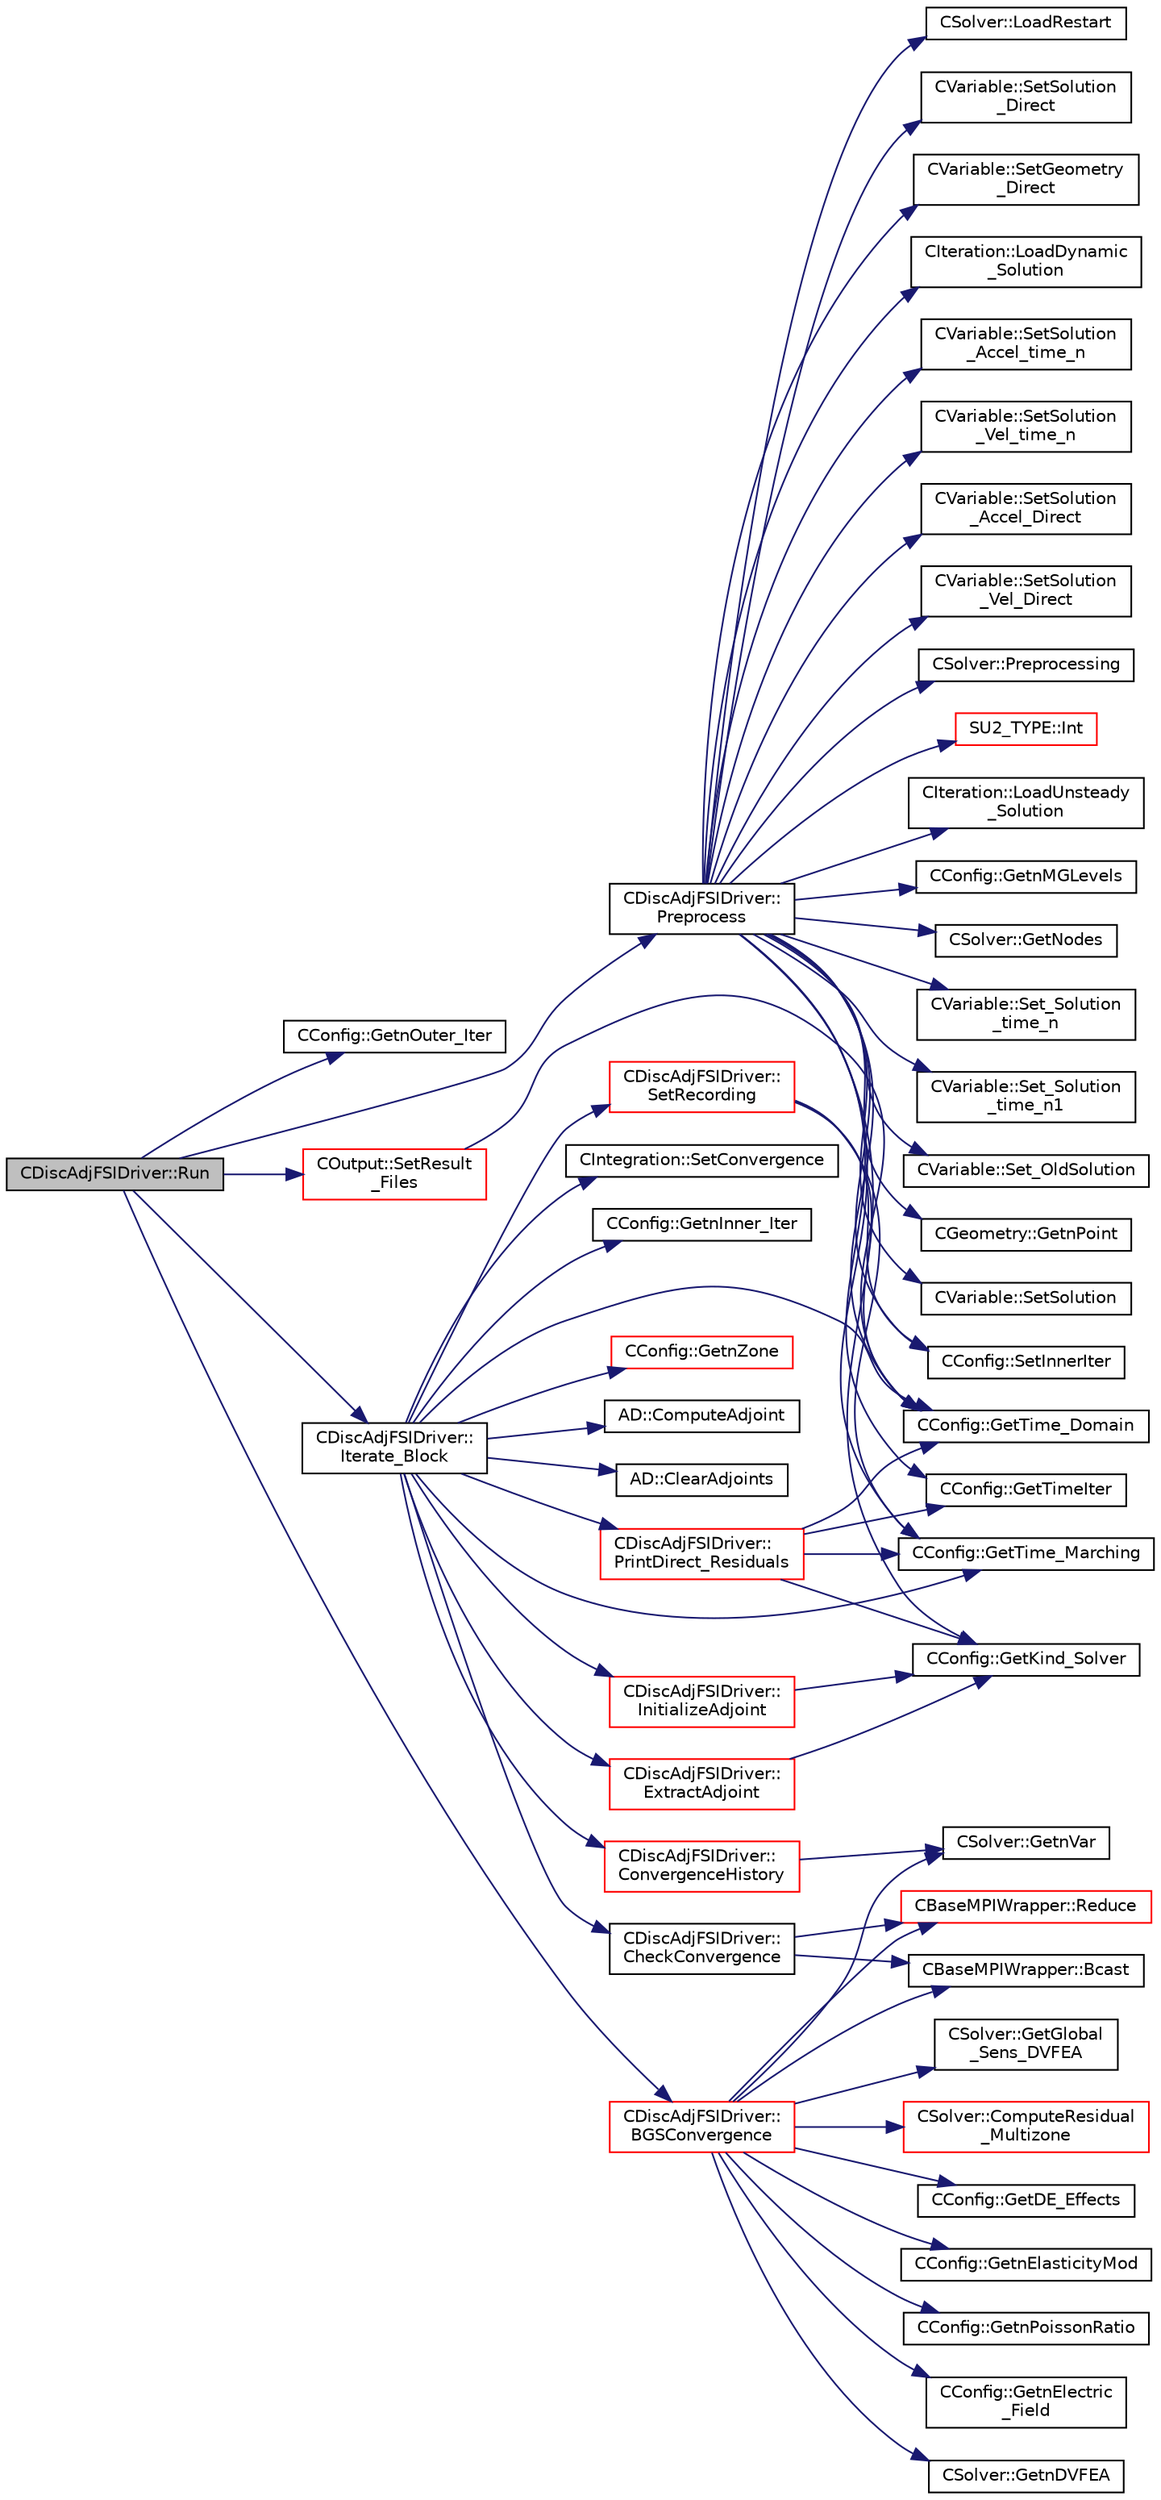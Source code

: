 digraph "CDiscAdjFSIDriver::Run"
{
  edge [fontname="Helvetica",fontsize="10",labelfontname="Helvetica",labelfontsize="10"];
  node [fontname="Helvetica",fontsize="10",shape=record];
  rankdir="LR";
  Node1717 [label="CDiscAdjFSIDriver::Run",height=0.2,width=0.4,color="black", fillcolor="grey75", style="filled", fontcolor="black"];
  Node1717 -> Node1718 [color="midnightblue",fontsize="10",style="solid",fontname="Helvetica"];
  Node1718 [label="CConfig::GetnOuter_Iter",height=0.2,width=0.4,color="black", fillcolor="white", style="filled",URL="$class_c_config.html#ac064f9d284f2fd5d74beaf2f046f82fd",tooltip="Get the number of outer iterations. "];
  Node1717 -> Node1719 [color="midnightblue",fontsize="10",style="solid",fontname="Helvetica"];
  Node1719 [label="CDiscAdjFSIDriver::\lPreprocess",height=0.2,width=0.4,color="black", fillcolor="white", style="filled",URL="$class_c_disc_adj_f_s_i_driver.html#a2cedbc1996f28dbee3042436e1d1b14f",tooltip="Load the restarts for fluid, structure and mesh. "];
  Node1719 -> Node1720 [color="midnightblue",fontsize="10",style="solid",fontname="Helvetica"];
  Node1720 [label="CConfig::SetInnerIter",height=0.2,width=0.4,color="black", fillcolor="white", style="filled",URL="$class_c_config.html#af57608dd44a9211af952763a67cbb2dc",tooltip="Set the current FSI iteration number. "];
  Node1719 -> Node1721 [color="midnightblue",fontsize="10",style="solid",fontname="Helvetica"];
  Node1721 [label="CConfig::GetTimeIter",height=0.2,width=0.4,color="black", fillcolor="white", style="filled",URL="$class_c_config.html#aa659f28a1d71b0924944a9fb248e3d6e",tooltip="Get the current time iteration number. "];
  Node1719 -> Node1722 [color="midnightblue",fontsize="10",style="solid",fontname="Helvetica"];
  Node1722 [label="CConfig::GetTime_Marching",height=0.2,width=0.4,color="black", fillcolor="white", style="filled",URL="$class_c_config.html#a864d499ce740184803607801c47abda7",tooltip="Provides information about the time integration, and change the write in the output files information..."];
  Node1719 -> Node1723 [color="midnightblue",fontsize="10",style="solid",fontname="Helvetica"];
  Node1723 [label="CConfig::GetKind_Solver",height=0.2,width=0.4,color="black", fillcolor="white", style="filled",URL="$class_c_config.html#a0e2628fc803f14ec6179427ee02e8655",tooltip="Governing equations of the flow (it can be different from the run time equation). ..."];
  Node1719 -> Node1724 [color="midnightblue",fontsize="10",style="solid",fontname="Helvetica"];
  Node1724 [label="SU2_TYPE::Int",height=0.2,width=0.4,color="red", fillcolor="white", style="filled",URL="$namespace_s_u2___t_y_p_e.html#a6b48817766d8a6486caa2807a52f6bae",tooltip="Casts the primitive value to int (uses GetValue, already implemented for each type). "];
  Node1719 -> Node1726 [color="midnightblue",fontsize="10",style="solid",fontname="Helvetica"];
  Node1726 [label="CIteration::LoadUnsteady\l_Solution",height=0.2,width=0.4,color="black", fillcolor="white", style="filled",URL="$class_c_iteration.html#a1a50f2ed5f8a03ccd2646e52ad02df50"];
  Node1719 -> Node1727 [color="midnightblue",fontsize="10",style="solid",fontname="Helvetica"];
  Node1727 [label="CConfig::GetnMGLevels",height=0.2,width=0.4,color="black", fillcolor="white", style="filled",URL="$class_c_config.html#aea7f78497a5cd863bd065391232329fd",tooltip="Get the number of multigrid levels. "];
  Node1719 -> Node1728 [color="midnightblue",fontsize="10",style="solid",fontname="Helvetica"];
  Node1728 [label="CSolver::GetNodes",height=0.2,width=0.4,color="black", fillcolor="white", style="filled",URL="$class_c_solver.html#af3198e52a2ea377bb765647b5e697197",tooltip="Allow outside access to the nodes of the solver, containing conservatives, primitives, etc. "];
  Node1719 -> Node1729 [color="midnightblue",fontsize="10",style="solid",fontname="Helvetica"];
  Node1729 [label="CVariable::Set_Solution\l_time_n",height=0.2,width=0.4,color="black", fillcolor="white", style="filled",URL="$class_c_variable.html#abf55f051089ec13d9c0422ed3389a9dc",tooltip="Set the variable solution at time n. "];
  Node1719 -> Node1730 [color="midnightblue",fontsize="10",style="solid",fontname="Helvetica"];
  Node1730 [label="CVariable::Set_Solution\l_time_n1",height=0.2,width=0.4,color="black", fillcolor="white", style="filled",URL="$class_c_variable.html#a527a337871bb37c3bb2df40c2b946884",tooltip="Set the variable solution at time n-1. "];
  Node1719 -> Node1731 [color="midnightblue",fontsize="10",style="solid",fontname="Helvetica"];
  Node1731 [label="CVariable::Set_OldSolution",height=0.2,width=0.4,color="black", fillcolor="white", style="filled",URL="$class_c_variable.html#af7ab5687fab17a8840ebcbf1f1927634",tooltip="Set old variables to the value of the current variables. "];
  Node1719 -> Node1732 [color="midnightblue",fontsize="10",style="solid",fontname="Helvetica"];
  Node1732 [label="CGeometry::GetnPoint",height=0.2,width=0.4,color="black", fillcolor="white", style="filled",URL="$class_c_geometry.html#aa68b666b38f4d2c7021736ae86940f44",tooltip="Get number of points. "];
  Node1719 -> Node1733 [color="midnightblue",fontsize="10",style="solid",fontname="Helvetica"];
  Node1733 [label="CVariable::SetSolution",height=0.2,width=0.4,color="black", fillcolor="white", style="filled",URL="$class_c_variable.html#a22fbbd7bc6491672843000644a05c6a5",tooltip="Set the value of the solution, all variables. "];
  Node1719 -> Node1734 [color="midnightblue",fontsize="10",style="solid",fontname="Helvetica"];
  Node1734 [label="CSolver::LoadRestart",height=0.2,width=0.4,color="black", fillcolor="white", style="filled",URL="$class_c_solver.html#a61c87a4ff51926361e18797c49204e72",tooltip="A virtual member. "];
  Node1719 -> Node1735 [color="midnightblue",fontsize="10",style="solid",fontname="Helvetica"];
  Node1735 [label="CVariable::SetSolution\l_Direct",height=0.2,width=0.4,color="black", fillcolor="white", style="filled",URL="$class_c_variable.html#a9f3ef1f059e9a051019e34b2510e4873",tooltip="A virtual member. Set the direct solution for the adjoint solver. "];
  Node1719 -> Node1736 [color="midnightblue",fontsize="10",style="solid",fontname="Helvetica"];
  Node1736 [label="CVariable::SetGeometry\l_Direct",height=0.2,width=0.4,color="black", fillcolor="white", style="filled",URL="$class_c_variable.html#a43a8496b3612a18fdde1181d28bc8097",tooltip="A virtual member. Set the restart geometry (coordinate of the converged solution) ..."];
  Node1719 -> Node1737 [color="midnightblue",fontsize="10",style="solid",fontname="Helvetica"];
  Node1737 [label="CConfig::GetTime_Domain",height=0.2,width=0.4,color="black", fillcolor="white", style="filled",URL="$class_c_config.html#a6a11350b3c8d7577318be43cda6f7292",tooltip="Check if the multizone problem is solved for time domain. "];
  Node1719 -> Node1738 [color="midnightblue",fontsize="10",style="solid",fontname="Helvetica"];
  Node1738 [label="CIteration::LoadDynamic\l_Solution",height=0.2,width=0.4,color="black", fillcolor="white", style="filled",URL="$class_c_iteration.html#a5d8d786f6d55dfaee3a204fd622d2c94"];
  Node1719 -> Node1739 [color="midnightblue",fontsize="10",style="solid",fontname="Helvetica"];
  Node1739 [label="CVariable::SetSolution\l_Accel_time_n",height=0.2,width=0.4,color="black", fillcolor="white", style="filled",URL="$class_c_variable.html#a3448962f8d6a3867336dd139d552b225",tooltip="Set the value of the acceleration (Structural Analysis) at time n. "];
  Node1719 -> Node1740 [color="midnightblue",fontsize="10",style="solid",fontname="Helvetica"];
  Node1740 [label="CVariable::SetSolution\l_Vel_time_n",height=0.2,width=0.4,color="black", fillcolor="white", style="filled",URL="$class_c_variable.html#a889d87f62b6ffa72ca8b3f7cec792753",tooltip="Set the value of the velocity (Structural Analysis) at time n. "];
  Node1719 -> Node1741 [color="midnightblue",fontsize="10",style="solid",fontname="Helvetica"];
  Node1741 [label="CVariable::SetSolution\l_Accel_Direct",height=0.2,width=0.4,color="black", fillcolor="white", style="filled",URL="$class_c_variable.html#ab53103abcd5f7d0f13b1d9f2aafd7bd6",tooltip="A virtual member. Set the direct acceleration solution for the adjoint solver. "];
  Node1719 -> Node1742 [color="midnightblue",fontsize="10",style="solid",fontname="Helvetica"];
  Node1742 [label="CVariable::SetSolution\l_Vel_Direct",height=0.2,width=0.4,color="black", fillcolor="white", style="filled",URL="$class_c_variable.html#aca87560872da5f2996f083d7b4263335",tooltip="A virtual member. Set the direct velocity solution for the adjoint solver. "];
  Node1719 -> Node1743 [color="midnightblue",fontsize="10",style="solid",fontname="Helvetica"];
  Node1743 [label="CSolver::Preprocessing",height=0.2,width=0.4,color="black", fillcolor="white", style="filled",URL="$class_c_solver.html#a5c530a5946aeeceb039c841115dd4b9b",tooltip="A virtual member. "];
  Node1717 -> Node1744 [color="midnightblue",fontsize="10",style="solid",fontname="Helvetica"];
  Node1744 [label="CDiscAdjFSIDriver::\lIterate_Block",height=0.2,width=0.4,color="black", fillcolor="white", style="filled",URL="$class_c_disc_adj_f_s_i_driver.html#a84949f139fa795b7d34d6ff77e82eb5c",tooltip="Iterate a certain block for adjoint FSI - may be the whole set of variables or independent and subite..."];
  Node1744 -> Node1722 [color="midnightblue",fontsize="10",style="solid",fontname="Helvetica"];
  Node1744 -> Node1737 [color="midnightblue",fontsize="10",style="solid",fontname="Helvetica"];
  Node1744 -> Node1745 [color="midnightblue",fontsize="10",style="solid",fontname="Helvetica"];
  Node1745 [label="CDiscAdjFSIDriver::\lSetRecording",height=0.2,width=0.4,color="red", fillcolor="white", style="filled",URL="$class_c_disc_adj_f_s_i_driver.html#ab07394a77802e469a321ccd1b10cb988",tooltip="Set the recording for a Discrete Adjoint iteration for the FSI problem. "];
  Node1745 -> Node1722 [color="midnightblue",fontsize="10",style="solid",fontname="Helvetica"];
  Node1745 -> Node1737 [color="midnightblue",fontsize="10",style="solid",fontname="Helvetica"];
  Node1745 -> Node1720 [color="midnightblue",fontsize="10",style="solid",fontname="Helvetica"];
  Node1744 -> Node2013 [color="midnightblue",fontsize="10",style="solid",fontname="Helvetica"];
  Node2013 [label="CDiscAdjFSIDriver::\lPrintDirect_Residuals",height=0.2,width=0.4,color="red", fillcolor="white", style="filled",URL="$class_c_disc_adj_f_s_i_driver.html#a7e0a0d0ea10f8c6af312d6ec448329c6",tooltip="Load the restarts for fluid, structure and mesh. "];
  Node2013 -> Node1721 [color="midnightblue",fontsize="10",style="solid",fontname="Helvetica"];
  Node2013 -> Node1723 [color="midnightblue",fontsize="10",style="solid",fontname="Helvetica"];
  Node2013 -> Node1722 [color="midnightblue",fontsize="10",style="solid",fontname="Helvetica"];
  Node2013 -> Node1737 [color="midnightblue",fontsize="10",style="solid",fontname="Helvetica"];
  Node1744 -> Node2027 [color="midnightblue",fontsize="10",style="solid",fontname="Helvetica"];
  Node2027 [label="CConfig::GetnInner_Iter",height=0.2,width=0.4,color="black", fillcolor="white", style="filled",URL="$class_c_config.html#a448aa905877c21aae95be81e73fbb27c",tooltip="Get the number of inner iterations. "];
  Node1744 -> Node2028 [color="midnightblue",fontsize="10",style="solid",fontname="Helvetica"];
  Node2028 [label="CConfig::GetnZone",height=0.2,width=0.4,color="red", fillcolor="white", style="filled",URL="$class_c_config.html#a33f1af516d14a4d3815b577c37398773",tooltip="Gets the number of zones in the mesh file. "];
  Node1744 -> Node2029 [color="midnightblue",fontsize="10",style="solid",fontname="Helvetica"];
  Node2029 [label="CDiscAdjFSIDriver::\lInitializeAdjoint",height=0.2,width=0.4,color="red", fillcolor="white", style="filled",URL="$class_c_disc_adj_f_s_i_driver.html#a20e21898d3d908adcbc7706b34c21e8d",tooltip="Initialize the adjoint - set the objective funcition and the output of the adjoint iteration..."];
  Node2029 -> Node1723 [color="midnightblue",fontsize="10",style="solid",fontname="Helvetica"];
  Node1744 -> Node2033 [color="midnightblue",fontsize="10",style="solid",fontname="Helvetica"];
  Node2033 [label="AD::ComputeAdjoint",height=0.2,width=0.4,color="black", fillcolor="white", style="filled",URL="$namespace_a_d.html#a02ec06d93629cdd0724d268318d4dfe7",tooltip="Computes the adjoints, i.e. the derivatives of the output with respect to the input variables..."];
  Node1744 -> Node2034 [color="midnightblue",fontsize="10",style="solid",fontname="Helvetica"];
  Node2034 [label="CDiscAdjFSIDriver::\lExtractAdjoint",height=0.2,width=0.4,color="red", fillcolor="white", style="filled",URL="$class_c_disc_adj_f_s_i_driver.html#a986314a1e89389146f3d57ef53a23167",tooltip="Extract the adjoint solution variables. "];
  Node2034 -> Node1723 [color="midnightblue",fontsize="10",style="solid",fontname="Helvetica"];
  Node1744 -> Node2040 [color="midnightblue",fontsize="10",style="solid",fontname="Helvetica"];
  Node2040 [label="AD::ClearAdjoints",height=0.2,width=0.4,color="black", fillcolor="white", style="filled",URL="$namespace_a_d.html#a6ccf47c72e8115f9e31054b4c06271c4",tooltip="Clears the currently stored adjoints but keeps the computational graph. "];
  Node1744 -> Node2041 [color="midnightblue",fontsize="10",style="solid",fontname="Helvetica"];
  Node2041 [label="CDiscAdjFSIDriver::\lCheckConvergence",height=0.2,width=0.4,color="black", fillcolor="white", style="filled",URL="$class_c_disc_adj_f_s_i_driver.html#a7cc34447dfb66e45fac233315ea032bc",tooltip="Check the convergence of the problem. "];
  Node2041 -> Node2042 [color="midnightblue",fontsize="10",style="solid",fontname="Helvetica"];
  Node2042 [label="CBaseMPIWrapper::Reduce",height=0.2,width=0.4,color="red", fillcolor="white", style="filled",URL="$class_c_base_m_p_i_wrapper.html#a860dfcee07be04be175e06d342e0fc68"];
  Node2041 -> Node1835 [color="midnightblue",fontsize="10",style="solid",fontname="Helvetica"];
  Node1835 [label="CBaseMPIWrapper::Bcast",height=0.2,width=0.4,color="black", fillcolor="white", style="filled",URL="$class_c_base_m_p_i_wrapper.html#ae816a2f124ea5ae95337418462514df5"];
  Node1744 -> Node2043 [color="midnightblue",fontsize="10",style="solid",fontname="Helvetica"];
  Node2043 [label="CDiscAdjFSIDriver::\lConvergenceHistory",height=0.2,width=0.4,color="red", fillcolor="white", style="filled",URL="$class_c_disc_adj_f_s_i_driver.html#a139dfa2442613879f2b15f28a09c2bd5",tooltip="Output the convergence history. "];
  Node2043 -> Node2074 [color="midnightblue",fontsize="10",style="solid",fontname="Helvetica"];
  Node2074 [label="CSolver::GetnVar",height=0.2,width=0.4,color="black", fillcolor="white", style="filled",URL="$class_c_solver.html#a65c22046b0cf1938ba22648912d04680",tooltip="Get the number of variables of the problem. "];
  Node1744 -> Node2311 [color="midnightblue",fontsize="10",style="solid",fontname="Helvetica"];
  Node2311 [label="CIntegration::SetConvergence",height=0.2,width=0.4,color="black", fillcolor="white", style="filled",URL="$class_c_integration.html#a5f5e3b9ec398e7d4aef31982f90bfc67",tooltip="Set the indicator of the convergence. "];
  Node1717 -> Node2312 [color="midnightblue",fontsize="10",style="solid",fontname="Helvetica"];
  Node2312 [label="CDiscAdjFSIDriver::\lBGSConvergence",height=0.2,width=0.4,color="red", fillcolor="white", style="filled",URL="$class_c_disc_adj_f_s_i_driver.html#a781367e50928b0355cd9cfb145cc7e58",tooltip="Check the convergence of BGS subiteration process. "];
  Node2312 -> Node2074 [color="midnightblue",fontsize="10",style="solid",fontname="Helvetica"];
  Node2312 -> Node2313 [color="midnightblue",fontsize="10",style="solid",fontname="Helvetica"];
  Node2313 [label="CSolver::ComputeResidual\l_Multizone",height=0.2,width=0.4,color="red", fillcolor="white", style="filled",URL="$class_c_solver.html#afd38147efa0d4b98523b480945a0df7c",tooltip="Set the value of the max residual and RMS residual. "];
  Node2312 -> Node2325 [color="midnightblue",fontsize="10",style="solid",fontname="Helvetica"];
  Node2325 [label="CConfig::GetDE_Effects",height=0.2,width=0.4,color="black", fillcolor="white", style="filled",URL="$class_c_config.html#a8ad45b179ddabec5652dbf4b517fbbf0",tooltip="Decide whether to apply DE effects to the model. "];
  Node2312 -> Node2326 [color="midnightblue",fontsize="10",style="solid",fontname="Helvetica"];
  Node2326 [label="CConfig::GetnElasticityMod",height=0.2,width=0.4,color="black", fillcolor="white", style="filled",URL="$class_c_config.html#a292a8a8ba384f7fa5393af48de954fed",tooltip="Get the number of different values for the elasticity modulus. "];
  Node2312 -> Node2327 [color="midnightblue",fontsize="10",style="solid",fontname="Helvetica"];
  Node2327 [label="CConfig::GetnPoissonRatio",height=0.2,width=0.4,color="black", fillcolor="white", style="filled",URL="$class_c_config.html#aa18a567f8a1941d7c5bf2166ad01609f",tooltip="Get the number of different values for the Poisson ratio. "];
  Node2312 -> Node2328 [color="midnightblue",fontsize="10",style="solid",fontname="Helvetica"];
  Node2328 [label="CConfig::GetnElectric\l_Field",height=0.2,width=0.4,color="black", fillcolor="white", style="filled",URL="$class_c_config.html#a55654c927972cc090937f273f3fce30e",tooltip="Get the number of different values for the modulus of the electric field. "];
  Node2312 -> Node2329 [color="midnightblue",fontsize="10",style="solid",fontname="Helvetica"];
  Node2329 [label="CSolver::GetnDVFEA",height=0.2,width=0.4,color="black", fillcolor="white", style="filled",URL="$class_c_solver.html#a7059d90c3299b61689bf9d36d8da4a26",tooltip="A virtual member. "];
  Node2312 -> Node2330 [color="midnightblue",fontsize="10",style="solid",fontname="Helvetica"];
  Node2330 [label="CSolver::GetGlobal\l_Sens_DVFEA",height=0.2,width=0.4,color="black", fillcolor="white", style="filled",URL="$class_c_solver.html#a81bc39719c8bc94d84a83fce43bf2188",tooltip="A virtual member. "];
  Node2312 -> Node2042 [color="midnightblue",fontsize="10",style="solid",fontname="Helvetica"];
  Node2312 -> Node1835 [color="midnightblue",fontsize="10",style="solid",fontname="Helvetica"];
  Node1717 -> Node2333 [color="midnightblue",fontsize="10",style="solid",fontname="Helvetica"];
  Node2333 [label="COutput::SetResult\l_Files",height=0.2,width=0.4,color="red", fillcolor="white", style="filled",URL="$class_c_output.html#a8cae0e94e8769f55d5865df600acbc2f",tooltip="Loop through all requested output files and write the volume output data. "];
  Node2333 -> Node1737 [color="midnightblue",fontsize="10",style="solid",fontname="Helvetica"];
}

